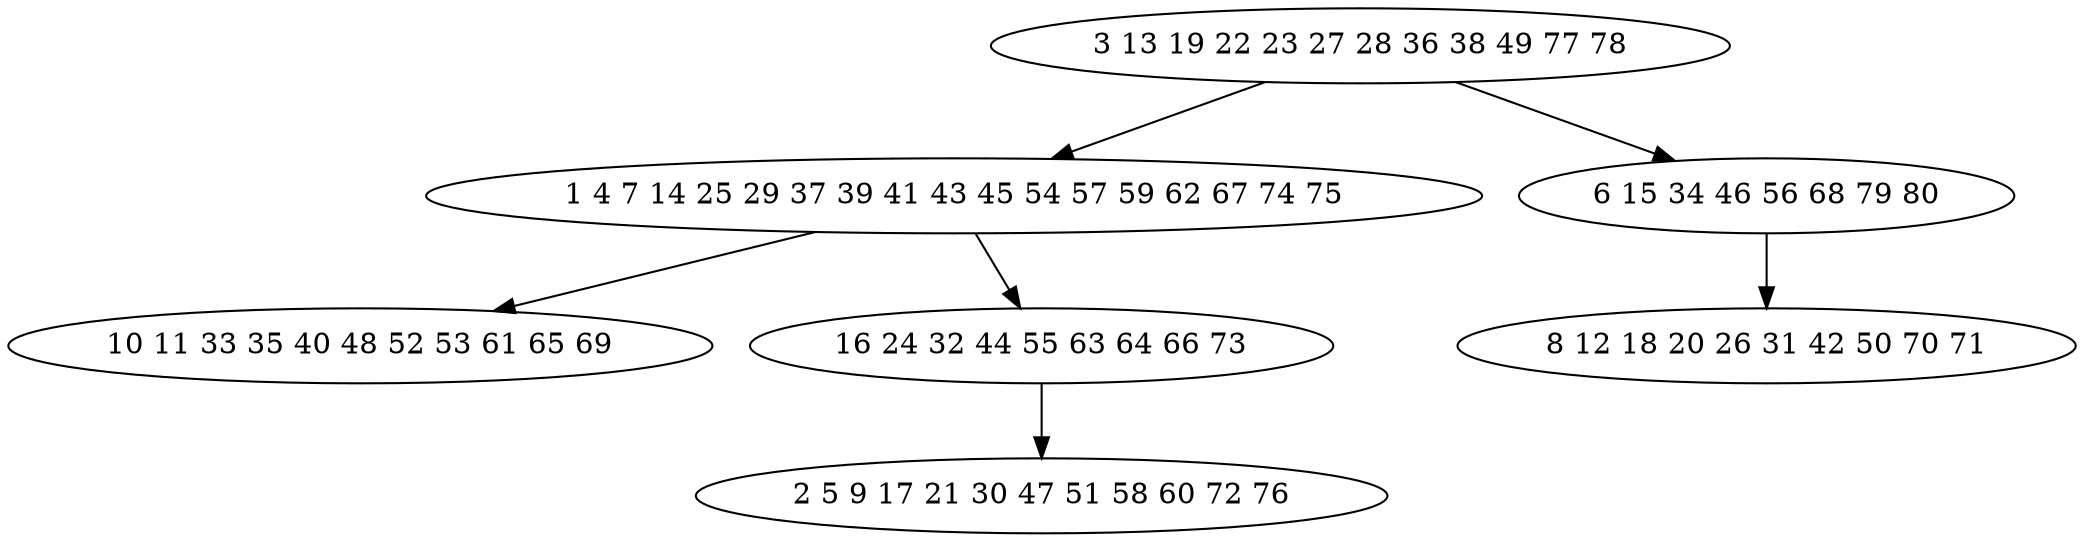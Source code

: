 digraph true_tree {
	"0" -> "1"
	"0" -> "2"
	"1" -> "3"
	"1" -> "4"
	"4" -> "5"
	"2" -> "6"
	"0" [label="3 13 19 22 23 27 28 36 38 49 77 78"];
	"1" [label="1 4 7 14 25 29 37 39 41 43 45 54 57 59 62 67 74 75"];
	"2" [label="6 15 34 46 56 68 79 80"];
	"3" [label="10 11 33 35 40 48 52 53 61 65 69"];
	"4" [label="16 24 32 44 55 63 64 66 73"];
	"5" [label="2 5 9 17 21 30 47 51 58 60 72 76"];
	"6" [label="8 12 18 20 26 31 42 50 70 71"];
}
